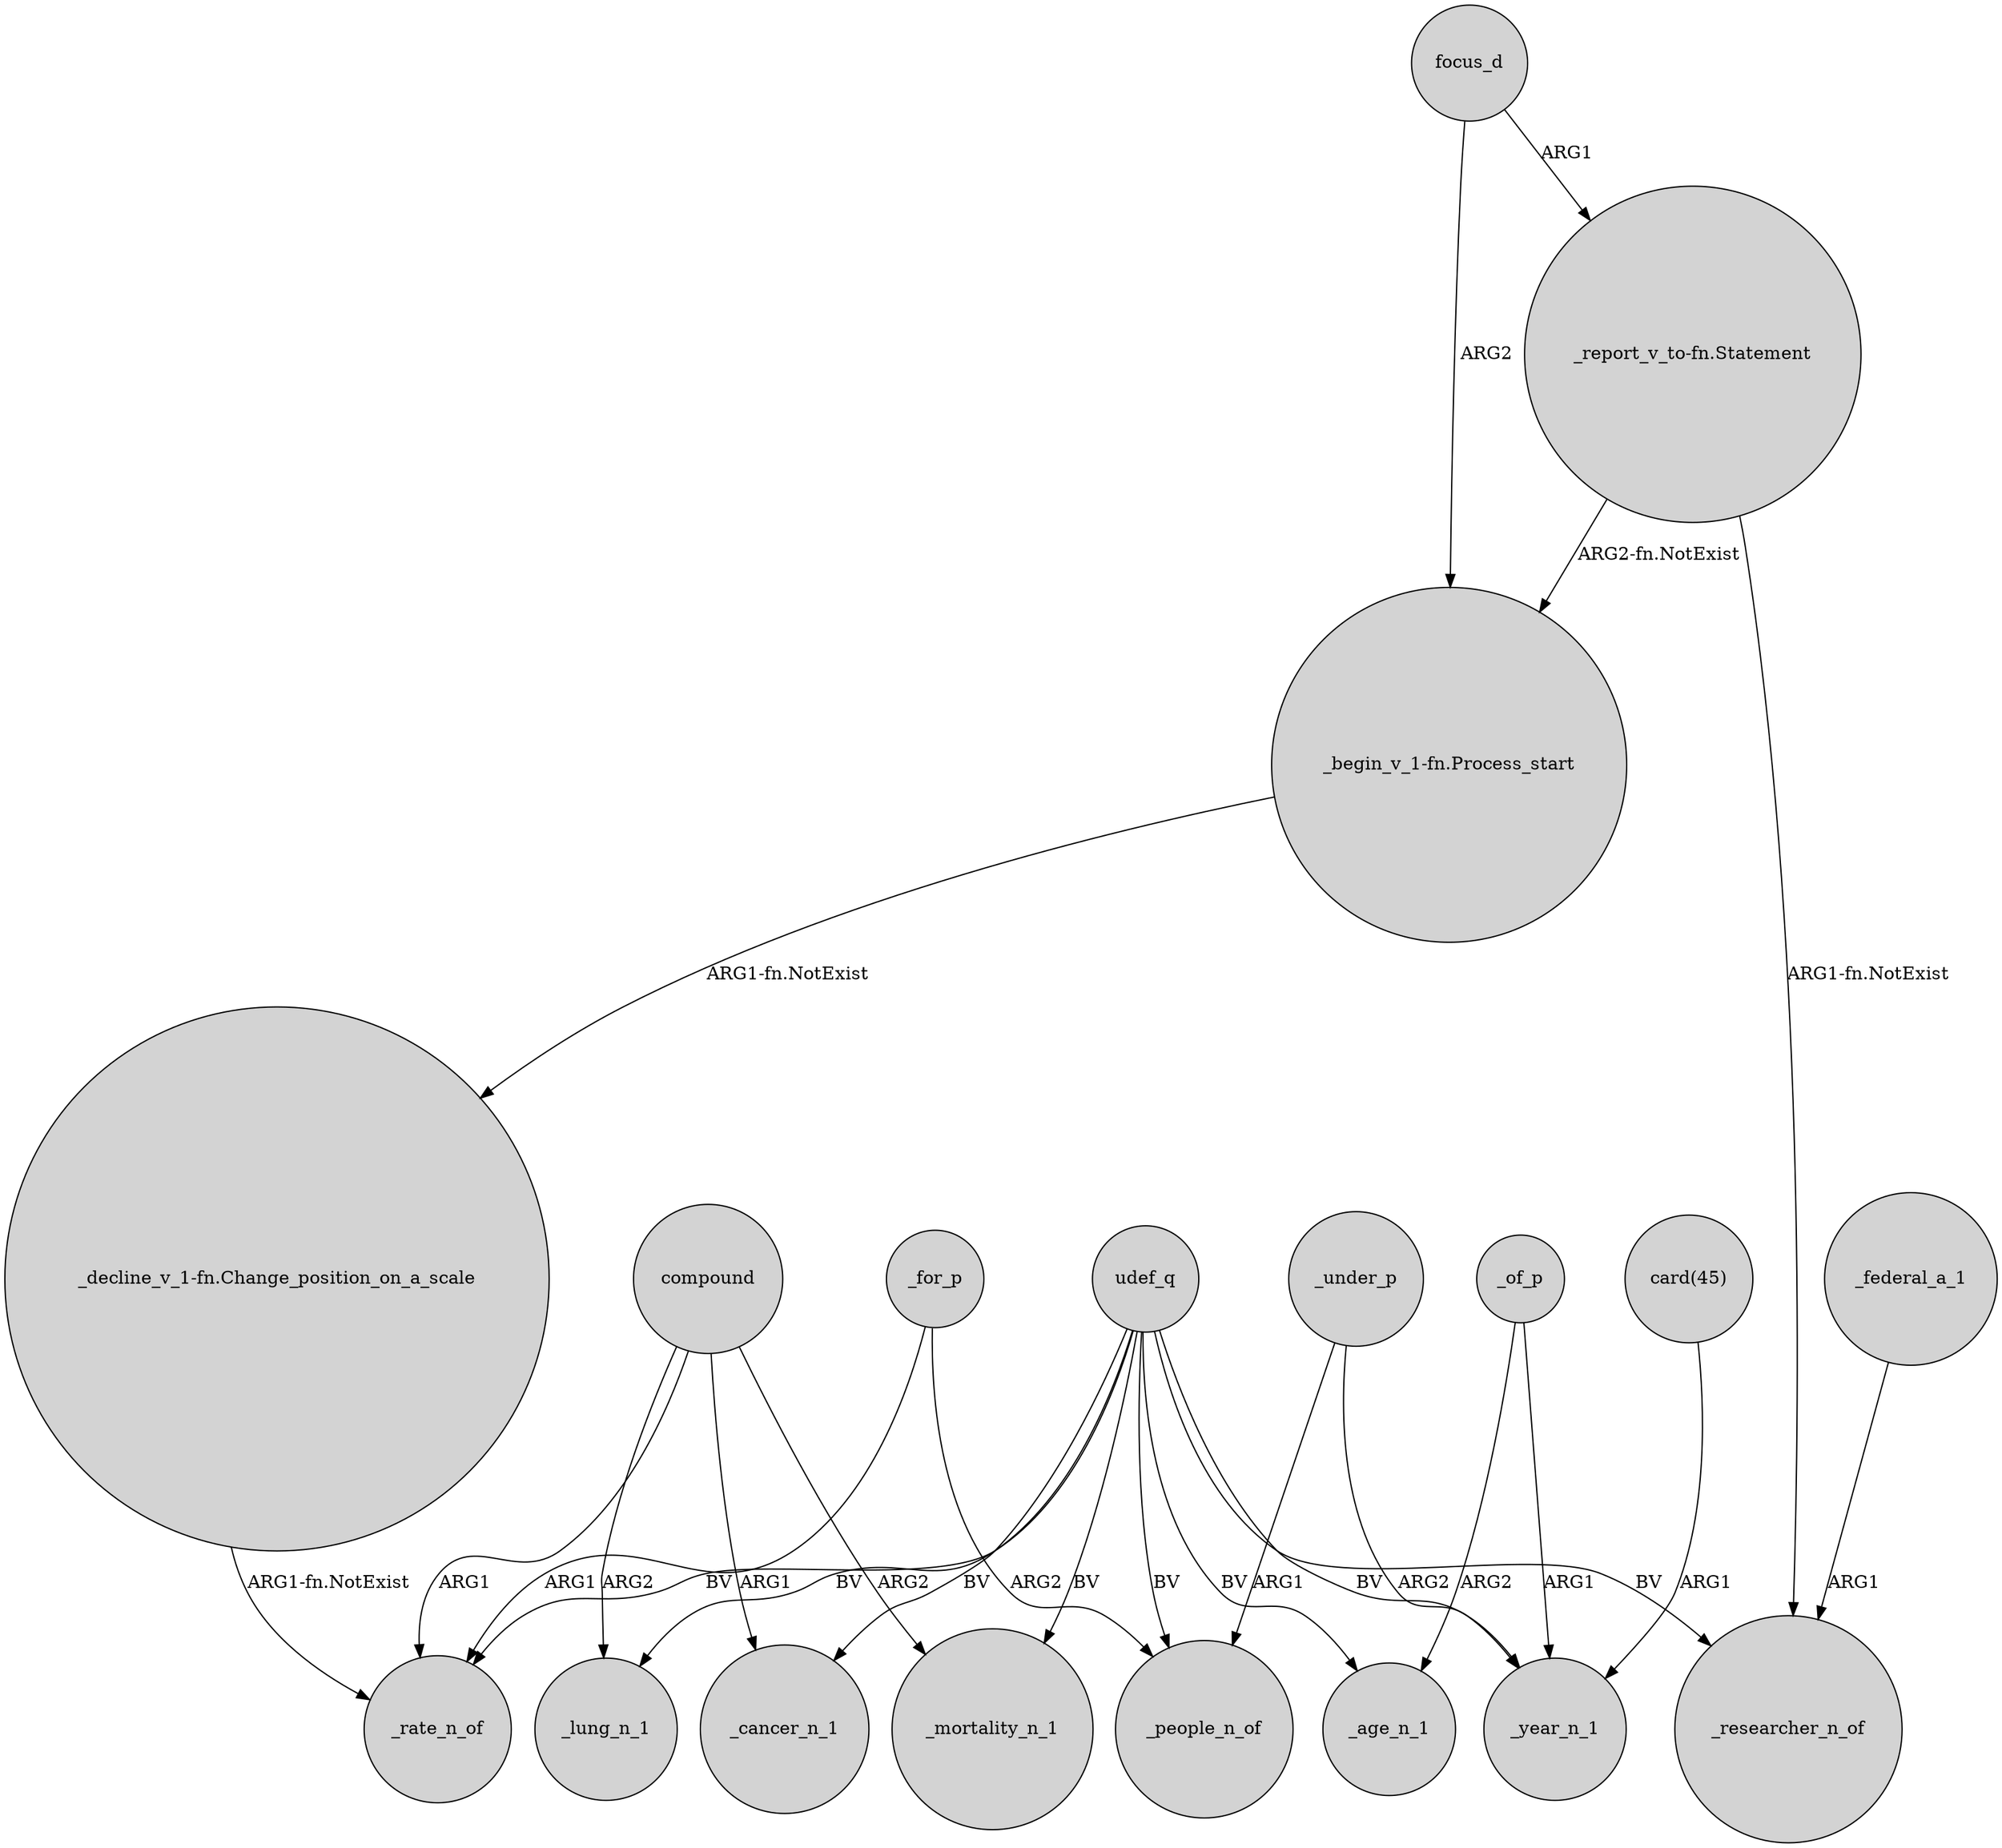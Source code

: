 digraph {
	node [shape=circle style=filled]
	udef_q -> _lung_n_1 [label=BV]
	focus_d -> "_report_v_to-fn.Statement" [label=ARG1]
	udef_q -> _cancer_n_1 [label=BV]
	_for_p -> _rate_n_of [label=ARG1]
	"_begin_v_1-fn.Process_start" -> "_decline_v_1-fn.Change_position_on_a_scale" [label="ARG1-fn.NotExist"]
	compound -> _rate_n_of [label=ARG1]
	_under_p -> _people_n_of [label=ARG1]
	udef_q -> _rate_n_of [label=BV]
	_of_p -> _year_n_1 [label=ARG1]
	compound -> _cancer_n_1 [label=ARG1]
	"card(45)" -> _year_n_1 [label=ARG1]
	"_report_v_to-fn.Statement" -> "_begin_v_1-fn.Process_start" [label="ARG2-fn.NotExist"]
	_for_p -> _people_n_of [label=ARG2]
	udef_q -> _people_n_of [label=BV]
	_under_p -> _year_n_1 [label=ARG2]
	udef_q -> _researcher_n_of [label=BV]
	udef_q -> _mortality_n_1 [label=BV]
	"_report_v_to-fn.Statement" -> _researcher_n_of [label="ARG1-fn.NotExist"]
	focus_d -> "_begin_v_1-fn.Process_start" [label=ARG2]
	udef_q -> _age_n_1 [label=BV]
	"_decline_v_1-fn.Change_position_on_a_scale" -> _rate_n_of [label="ARG1-fn.NotExist"]
	compound -> _lung_n_1 [label=ARG2]
	_federal_a_1 -> _researcher_n_of [label=ARG1]
	udef_q -> _year_n_1 [label=BV]
	compound -> _mortality_n_1 [label=ARG2]
	_of_p -> _age_n_1 [label=ARG2]
}
